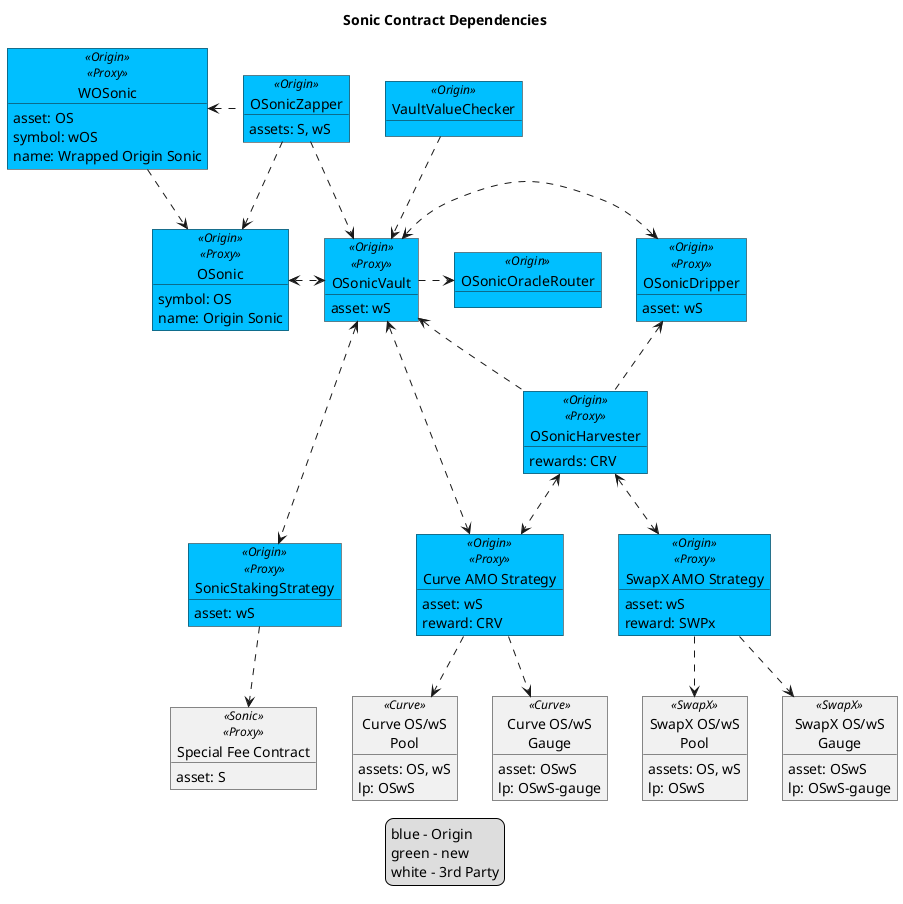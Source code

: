 @startuml

!$originColor = DeepSkyBlue
!$phase2 = Yellow
' !$originColor = WhiteSmoke
!$newColor = LightGreen
!$changedColor = Orange
!$thirdPartyColor = WhiteSmoke

legend
blue - Origin
green - new
' orange - changed
' yellow - phase2
white - 3rd Party
end legend

title "Sonic Contract Dependencies"

object "OSonicZapper" as zap <<Origin>> #$originColor {
    assets: S, wS
}

object "WOSonic" as wos <<Origin>><<Proxy>> #$originColor {
    asset: OS
    symbol: wOS
    name: Wrapped Origin Sonic
}

object "OSonicDripper" as drip <<Origin>><<Proxy>> #$originColor {
    asset: wS
}

object "VaultValueChecker" as checker <<Origin>> #$originColor {
}

object "OSonic" as os <<Origin>><<Proxy>> #$originColor {
    symbol: OS
    name: Origin Sonic
}

object "OSonicVault" as vault <<Origin>><<Proxy>> #$originColor {
    asset: wS
}

object "OSonicHarvester" as harv <<Origin>><<Proxy>> #$originColor {
    rewards: CRV
}

' Oracle
object "OSonicOracleRouter" as router <<Origin>> #DeepSkyBlue {
}

object "SonicStakingStrategy" as stakeStrat <<Origin>><<Proxy>> #$originColor {
    asset: wS
}

object "Special Fee Contract" as sfc <<Sonic>><<Proxy>> {
    asset: S
}

object "Curve AMO Strategy" as curveAmoStrat <<Origin>><<Proxy>> #$originColor {
    asset: wS
    reward: CRV
}

object "Curve OS/wS\nPool" as curvePool <<Curve>> {
    assets: OS, wS
    lp: OSwS
}

object "Curve OS/wS\nGauge" as curveGauge <<Curve>> {
    asset: OSwS
    lp: OSwS-gauge
}

object "SwapX AMO Strategy" as swapXAmoStrat <<Origin>><<Proxy>> #$originColor {
    asset: wS
    reward: SWPx
}

object "SwapX OS/wS\nPool" as swapXPool <<SwapX>> {
    assets: OS, wS
    lp: OSwS
}

object "SwapX OS/wS\nGauge" as swapXGauge <<SwapX>> {
    asset: OSwS
    lp: OSwS-gauge
}

wos <. zap
zap ..> os
zap ..> vault

checker ..> vault

wos ..> os
os <.> vault
vault <.> drip
vault <...> stakeStrat
stakeStrat ..> sfc
vault <...> curveAmoStrat
vault .> router

vault <.. harv 
drip <.. harv 

harv <..> curveAmoStrat
curveAmoStrat ..> curvePool
curveAmoStrat ..> curveGauge

harv <..> swapXAmoStrat
swapXAmoStrat ..> swapXPool
swapXAmoStrat ..> swapXGauge

@enduml